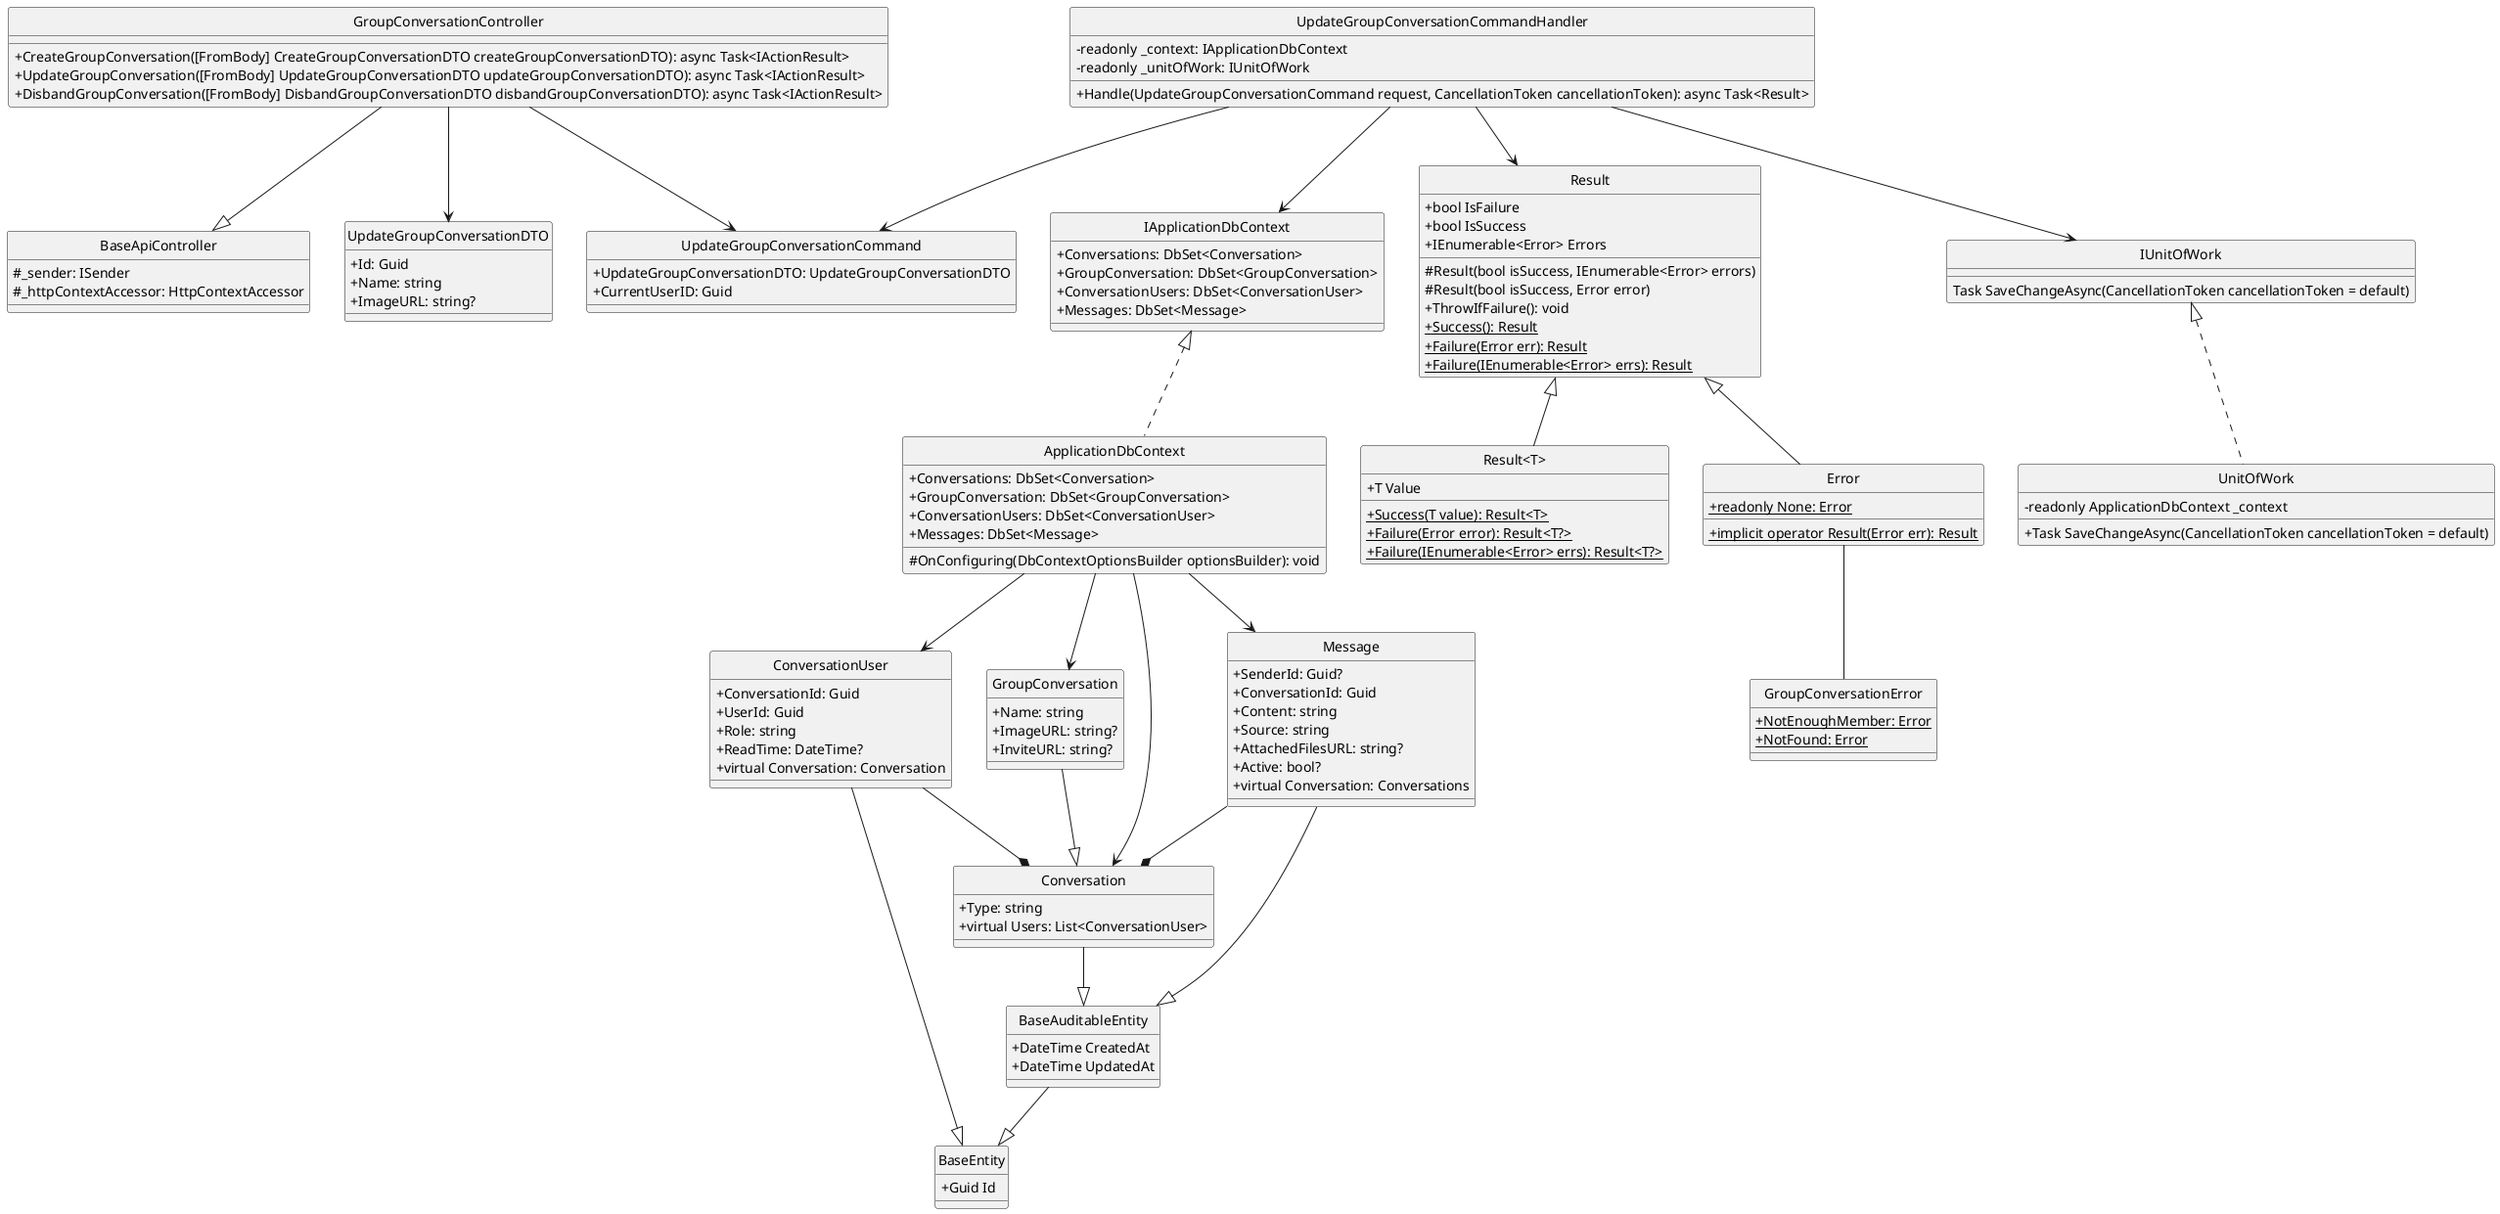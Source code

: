 @startuml 
hide circle
skinparam classAttributeIconSize 0

class BaseApiController {
    #_sender: ISender
    #_httpContextAccessor: HttpContextAccessor
}

class GroupConversationController {
    +CreateGroupConversation([FromBody] CreateGroupConversationDTO createGroupConversationDTO): async Task<IActionResult>
    +UpdateGroupConversation([FromBody] UpdateGroupConversationDTO updateGroupConversationDTO): async Task<IActionResult>
    +DisbandGroupConversation([FromBody] DisbandGroupConversationDTO disbandGroupConversationDTO): async Task<IActionResult>
}

class UpdateGroupConversationCommand {
    +UpdateGroupConversationDTO: UpdateGroupConversationDTO
    +CurrentUserID: Guid
}

class UpdateGroupConversationCommandHandler {
    -readonly _context: IApplicationDbContext
    -readonly _unitOfWork: IUnitOfWork
    +Handle(UpdateGroupConversationCommand request, CancellationToken cancellationToken): async Task<Result> 
}

class IApplicationDbContext {
    +Conversations: DbSet<Conversation>
    +GroupConversation: DbSet<GroupConversation>
    +ConversationUsers: DbSet<ConversationUser>
    +Messages: DbSet<Message>
}

class ApplicationDbContext {
    +Conversations: DbSet<Conversation>
    +GroupConversation: DbSet<GroupConversation>
    +ConversationUsers: DbSet<ConversationUser>
    +Messages: DbSet<Message>
    #OnConfiguring(DbContextOptionsBuilder optionsBuilder): void
}

class Result {
    +bool IsFailure
    +bool IsSuccess
    +IEnumerable<Error> Errors
    #Result(bool isSuccess, IEnumerable<Error> errors)
    #Result(bool isSuccess, Error error)
    +ThrowIfFailure(): void
    {static} +Success(): Result
    {static} +Failure(Error err): Result
    {static} +Failure(IEnumerable<Error> errs): Result
}

class "Result<T>" {
    +T Value
    {static} +Success(T value): Result<T>
    {static} +Failure(Error error): Result<T?>
    {static} +Failure(IEnumerable<Error> errs): Result<T?>
}

class Error {
    {static} +readonly None: Error
    {static} +implicit operator Result(Error err): Result
}

class UpdateGroupConversationDTO{
    +Id: Guid
    +Name: string
    +ImageURL: string?
}

class IUnitOfWork {
    Task SaveChangeAsync(CancellationToken cancellationToken = default)
}

class UnitOfWork {
    -readonly ApplicationDbContext _context
    +Task SaveChangeAsync(CancellationToken cancellationToken = default)
}

class GroupConversationError {
    {static} +NotEnoughMember: Error
    {static} +NotFound: Error
}

class BaseEntity {
    +Guid Id
}

class BaseAuditableEntity{
    +DateTime CreatedAt
    +DateTime UpdatedAt
}

class Conversation {
    +Type: string
    +virtual Users: List<ConversationUser>
}

class GroupConversation {
    +Name: string
    +ImageURL: string?
    +InviteURL: string?
}

class ConversationUser {
    +ConversationId: Guid
    +UserId: Guid
    +Role: string
    +ReadTime: DateTime?
    +virtual Conversation: Conversation
}

class Message {
    +SenderId: Guid?
    +ConversationId: Guid
    +Content: string
    +Source: string
    +AttachedFilesURL: string?
    +Active: bool?
    +virtual Conversation: Conversations
}




GroupConversationController --|> BaseApiController
GroupConversationController --> UpdateGroupConversationDTO
GroupConversationController --> UpdateGroupConversationCommand
UpdateGroupConversationCommandHandler --> UpdateGroupConversationCommand
UpdateGroupConversationCommandHandler --> Result
UpdateGroupConversationCommandHandler --> IUnitOfWork
UpdateGroupConversationCommandHandler --> IApplicationDbContext
IUnitOfWork <|.. UnitOfWork
IApplicationDbContext <|.. ApplicationDbContext
Result <|-- Error
Result <|-- "Result<T>"
Error -- GroupConversationError
ApplicationDbContext --> Conversation
ApplicationDbContext --> GroupConversation
ApplicationDbContext --> ConversationUser
ApplicationDbContext --> Message

Conversation --|> BaseAuditableEntity
GroupConversation --|> Conversation
ConversationUser --|> BaseEntity
ConversationUser --* Conversation
Message --|> BaseAuditableEntity
Message --* Conversation
BaseAuditableEntity --|> BaseEntity
@enduml